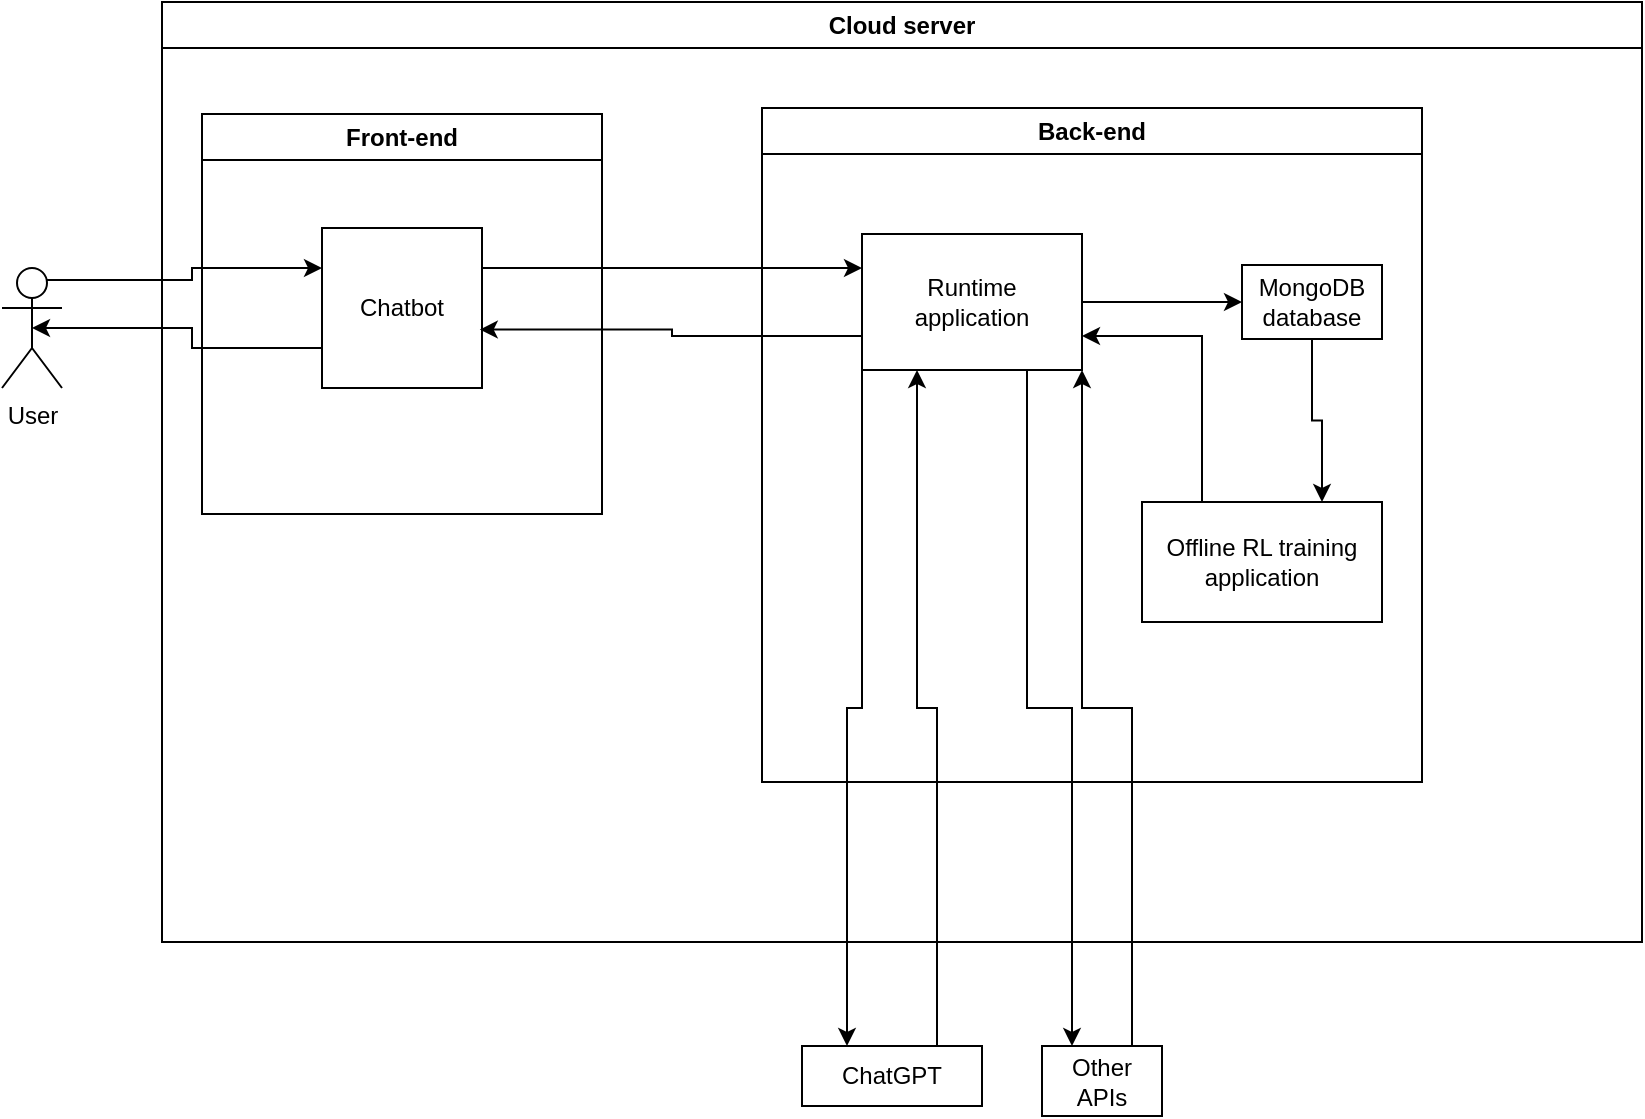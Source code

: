 <mxfile version="21.0.6" type="github"><diagram name="Page-1" id="Q1nV9nEQXg-T6GQoXSyR"><mxGraphModel dx="954" dy="648" grid="1" gridSize="10" guides="1" tooltips="1" connect="1" arrows="1" fold="1" page="1" pageScale="1" pageWidth="850" pageHeight="1100" math="0" shadow="0"><root><mxCell id="0"/><mxCell id="1" parent="0"/><mxCell id="iKLlrhpzvYxm8w4dEzUs-13" style="edgeStyle=orthogonalEdgeStyle;rounded=0;orthogonalLoop=1;jettySize=auto;html=1;exitX=0.75;exitY=0.1;exitDx=0;exitDy=0;exitPerimeter=0;entryX=0;entryY=0.25;entryDx=0;entryDy=0;" parent="1" source="iKLlrhpzvYxm8w4dEzUs-7" target="iKLlrhpzvYxm8w4dEzUs-12" edge="1"><mxGeometry relative="1" as="geometry"/></mxCell><mxCell id="iKLlrhpzvYxm8w4dEzUs-7" value="User" style="shape=umlActor;verticalLabelPosition=bottom;verticalAlign=top;html=1;outlineConnect=0;" parent="1" vertex="1"><mxGeometry x="20" y="213" width="30" height="60" as="geometry"/></mxCell><mxCell id="iKLlrhpzvYxm8w4dEzUs-8" value="Front-end" style="swimlane;whiteSpace=wrap;html=1;" parent="1" vertex="1"><mxGeometry x="120" y="136" width="200" height="200" as="geometry"/></mxCell><mxCell id="iKLlrhpzvYxm8w4dEzUs-12" value="Chatbot" style="whiteSpace=wrap;html=1;aspect=fixed;" parent="iKLlrhpzvYxm8w4dEzUs-8" vertex="1"><mxGeometry x="60" y="57" width="80" height="80" as="geometry"/></mxCell><mxCell id="iKLlrhpzvYxm8w4dEzUs-14" style="edgeStyle=orthogonalEdgeStyle;rounded=0;orthogonalLoop=1;jettySize=auto;html=1;exitX=0;exitY=0.75;exitDx=0;exitDy=0;entryX=0.5;entryY=0.5;entryDx=0;entryDy=0;entryPerimeter=0;" parent="1" source="iKLlrhpzvYxm8w4dEzUs-12" target="iKLlrhpzvYxm8w4dEzUs-7" edge="1"><mxGeometry relative="1" as="geometry"/></mxCell><mxCell id="iKLlrhpzvYxm8w4dEzUs-16" value="Back-end" style="swimlane;whiteSpace=wrap;html=1;" parent="1" vertex="1"><mxGeometry x="400" y="133" width="330" height="337" as="geometry"/></mxCell><mxCell id="iKLlrhpzvYxm8w4dEzUs-17" value="Runtime&lt;br&gt;application" style="rounded=0;whiteSpace=wrap;html=1;" parent="iKLlrhpzvYxm8w4dEzUs-16" vertex="1"><mxGeometry x="50" y="63" width="110" height="68" as="geometry"/></mxCell><mxCell id="iKLlrhpzvYxm8w4dEzUs-22" style="edgeStyle=orthogonalEdgeStyle;rounded=0;orthogonalLoop=1;jettySize=auto;html=1;exitX=1;exitY=0.25;exitDx=0;exitDy=0;entryX=0;entryY=0.25;entryDx=0;entryDy=0;" parent="1" source="iKLlrhpzvYxm8w4dEzUs-12" target="iKLlrhpzvYxm8w4dEzUs-17" edge="1"><mxGeometry relative="1" as="geometry"/></mxCell><mxCell id="iKLlrhpzvYxm8w4dEzUs-23" style="edgeStyle=orthogonalEdgeStyle;rounded=0;orthogonalLoop=1;jettySize=auto;html=1;exitX=0;exitY=0.75;exitDx=0;exitDy=0;entryX=0.986;entryY=0.635;entryDx=0;entryDy=0;entryPerimeter=0;" parent="1" source="iKLlrhpzvYxm8w4dEzUs-17" target="iKLlrhpzvYxm8w4dEzUs-12" edge="1"><mxGeometry relative="1" as="geometry"/></mxCell><mxCell id="iKLlrhpzvYxm8w4dEzUs-43" style="edgeStyle=orthogonalEdgeStyle;rounded=0;orthogonalLoop=1;jettySize=auto;html=1;exitX=0.5;exitY=1;exitDx=0;exitDy=0;entryX=0.75;entryY=0;entryDx=0;entryDy=0;" parent="1" source="iKLlrhpzvYxm8w4dEzUs-18" target="iKLlrhpzvYxm8w4dEzUs-42" edge="1"><mxGeometry relative="1" as="geometry"/></mxCell><mxCell id="iKLlrhpzvYxm8w4dEzUs-18" value="MongoDB database" style="rounded=0;whiteSpace=wrap;html=1;" parent="1" vertex="1"><mxGeometry x="640" y="211.5" width="70" height="37" as="geometry"/></mxCell><mxCell id="iKLlrhpzvYxm8w4dEzUs-20" style="edgeStyle=orthogonalEdgeStyle;rounded=0;orthogonalLoop=1;jettySize=auto;html=1;exitX=1;exitY=0.5;exitDx=0;exitDy=0;entryX=0;entryY=0.5;entryDx=0;entryDy=0;" parent="1" source="iKLlrhpzvYxm8w4dEzUs-17" target="iKLlrhpzvYxm8w4dEzUs-18" edge="1"><mxGeometry relative="1" as="geometry"/></mxCell><mxCell id="iKLlrhpzvYxm8w4dEzUs-46" style="edgeStyle=orthogonalEdgeStyle;rounded=0;orthogonalLoop=1;jettySize=auto;html=1;exitX=0.75;exitY=0;exitDx=0;exitDy=0;entryX=0.25;entryY=1;entryDx=0;entryDy=0;" parent="1" source="iKLlrhpzvYxm8w4dEzUs-25" target="iKLlrhpzvYxm8w4dEzUs-17" edge="1"><mxGeometry relative="1" as="geometry"/></mxCell><mxCell id="iKLlrhpzvYxm8w4dEzUs-25" value="ChatGPT" style="rounded=0;whiteSpace=wrap;html=1;" parent="1" vertex="1"><mxGeometry x="420" y="602" width="90" height="30" as="geometry"/></mxCell><mxCell id="iKLlrhpzvYxm8w4dEzUs-48" style="edgeStyle=orthogonalEdgeStyle;rounded=0;orthogonalLoop=1;jettySize=auto;html=1;exitX=0.75;exitY=0;exitDx=0;exitDy=0;entryX=1;entryY=1;entryDx=0;entryDy=0;" parent="1" source="iKLlrhpzvYxm8w4dEzUs-28" target="iKLlrhpzvYxm8w4dEzUs-17" edge="1"><mxGeometry relative="1" as="geometry"/></mxCell><mxCell id="iKLlrhpzvYxm8w4dEzUs-28" value="Other APIs" style="rounded=0;whiteSpace=wrap;html=1;" parent="1" vertex="1"><mxGeometry x="540" y="602" width="60" height="35" as="geometry"/></mxCell><mxCell id="iKLlrhpzvYxm8w4dEzUs-38" value="Cloud server" style="swimlane;whiteSpace=wrap;html=1;startSize=23;" parent="1" vertex="1"><mxGeometry x="100" y="80" width="740" height="470" as="geometry"/></mxCell><mxCell id="iKLlrhpzvYxm8w4dEzUs-42" value="Offline RL training application" style="rounded=0;whiteSpace=wrap;html=1;" parent="iKLlrhpzvYxm8w4dEzUs-38" vertex="1"><mxGeometry x="490" y="250" width="120" height="60" as="geometry"/></mxCell><mxCell id="iKLlrhpzvYxm8w4dEzUs-44" style="edgeStyle=orthogonalEdgeStyle;rounded=0;orthogonalLoop=1;jettySize=auto;html=1;exitX=0.25;exitY=0;exitDx=0;exitDy=0;entryX=1;entryY=0.75;entryDx=0;entryDy=0;" parent="1" source="iKLlrhpzvYxm8w4dEzUs-42" target="iKLlrhpzvYxm8w4dEzUs-17" edge="1"><mxGeometry relative="1" as="geometry"/></mxCell><mxCell id="iKLlrhpzvYxm8w4dEzUs-45" style="edgeStyle=orthogonalEdgeStyle;rounded=0;orthogonalLoop=1;jettySize=auto;html=1;exitX=0;exitY=1;exitDx=0;exitDy=0;entryX=0.25;entryY=0;entryDx=0;entryDy=0;" parent="1" source="iKLlrhpzvYxm8w4dEzUs-17" target="iKLlrhpzvYxm8w4dEzUs-25" edge="1"><mxGeometry relative="1" as="geometry"/></mxCell><mxCell id="iKLlrhpzvYxm8w4dEzUs-47" style="edgeStyle=orthogonalEdgeStyle;rounded=0;orthogonalLoop=1;jettySize=auto;html=1;exitX=0.75;exitY=1;exitDx=0;exitDy=0;entryX=0.25;entryY=0;entryDx=0;entryDy=0;" parent="1" source="iKLlrhpzvYxm8w4dEzUs-17" target="iKLlrhpzvYxm8w4dEzUs-28" edge="1"><mxGeometry relative="1" as="geometry"/></mxCell></root></mxGraphModel></diagram></mxfile>